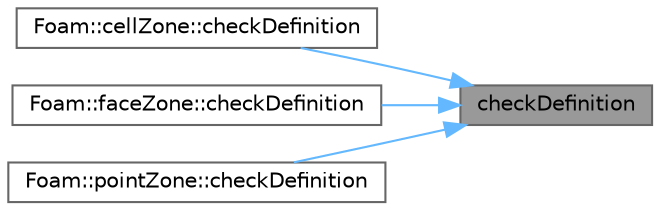 digraph "checkDefinition"
{
 // LATEX_PDF_SIZE
  bgcolor="transparent";
  edge [fontname=Helvetica,fontsize=10,labelfontname=Helvetica,labelfontsize=10];
  node [fontname=Helvetica,fontsize=10,shape=box,height=0.2,width=0.4];
  rankdir="RL";
  Node1 [id="Node000001",label="checkDefinition",height=0.2,width=0.4,color="gray40", fillcolor="grey60", style="filled", fontcolor="black",tooltip=" "];
  Node1 -> Node2 [id="edge1_Node000001_Node000002",dir="back",color="steelblue1",style="solid",tooltip=" "];
  Node2 [id="Node000002",label="Foam::cellZone::checkDefinition",height=0.2,width=0.4,color="grey40", fillcolor="white", style="filled",URL="$classFoam_1_1cellZone.html#a039ec44911bfb8cd28ffd27a600e6fc5",tooltip=" "];
  Node1 -> Node3 [id="edge2_Node000001_Node000003",dir="back",color="steelblue1",style="solid",tooltip=" "];
  Node3 [id="Node000003",label="Foam::faceZone::checkDefinition",height=0.2,width=0.4,color="grey40", fillcolor="white", style="filled",URL="$classFoam_1_1faceZone.html#a039ec44911bfb8cd28ffd27a600e6fc5",tooltip=" "];
  Node1 -> Node4 [id="edge3_Node000001_Node000004",dir="back",color="steelblue1",style="solid",tooltip=" "];
  Node4 [id="Node000004",label="Foam::pointZone::checkDefinition",height=0.2,width=0.4,color="grey40", fillcolor="white", style="filled",URL="$classFoam_1_1pointZone.html#a039ec44911bfb8cd28ffd27a600e6fc5",tooltip=" "];
}
